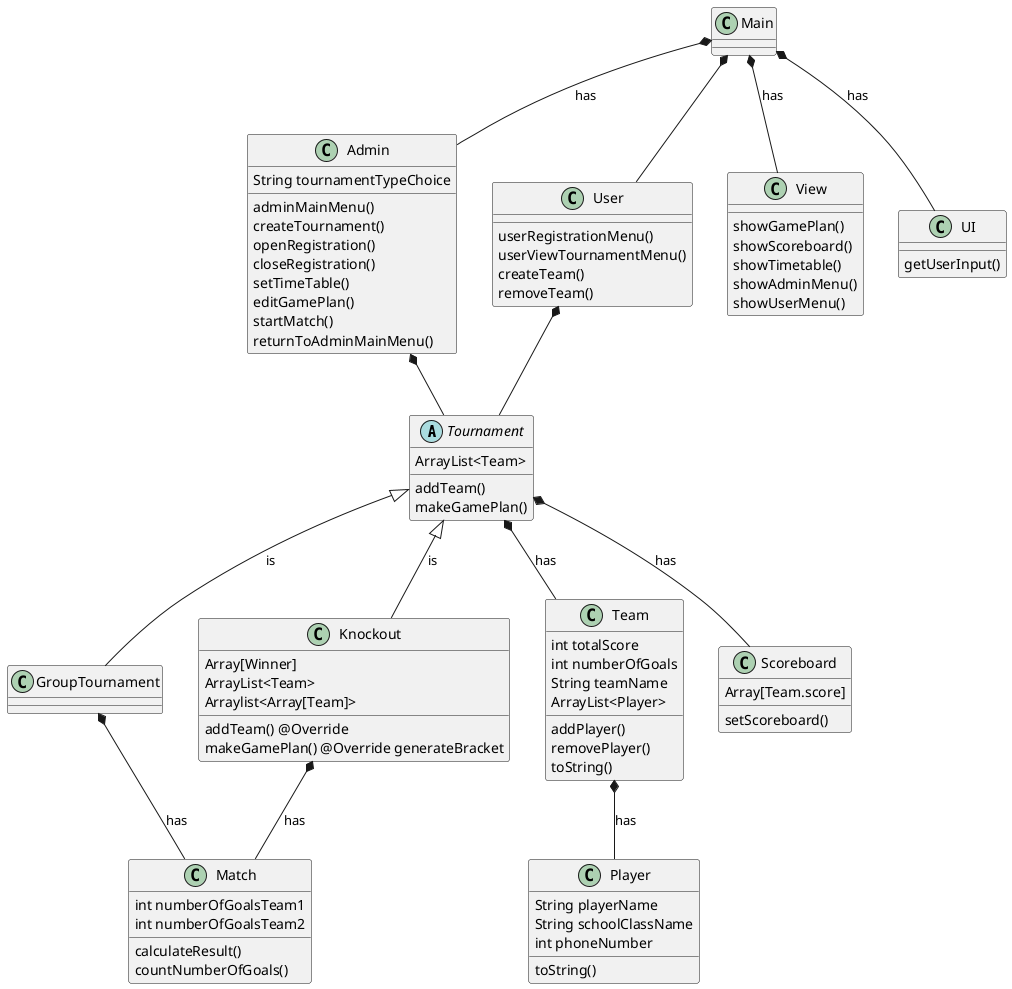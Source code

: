 @startuml
'https://plantuml.com/class-diagram

abstract Tournament

Main *-- Admin: has
Admin *-- Tournament
Main *-- User
Tournament <|-- GroupTournament: is
Tournament <|-- Knockout: is
GroupTournament *-- Match: has
Knockout *-- Match: has
Team *-- Player: has
Tournament *-- Team: has
Tournament *-- Scoreboard: has
Main *-- View: has
Main *-- UI: has
User *-- Tournament

Admin : adminMainMenu()
Admin : createTournament()
Admin : openRegistration()
Admin : closeRegistration()
Admin : setTimeTable()
Admin : editGamePlan()
Admin : startMatch()
Admin : returnToAdminMainMenu()
Admin : String tournamentTypeChoice

User : userRegistrationMenu()
User : userViewTournamentMenu()
User : createTeam()
User : removeTeam()

Match : calculateResult()
Match : countNumberOfGoals()
Match : int numberOfGoalsTeam1
Match : int numberOfGoalsTeam2

Team : int totalScore
Team : int numberOfGoals
Team : String teamName
Team : addPlayer()
Team : removePlayer()
Team : toString()
Team : ArrayList<Player>

Tournament : addTeam()
Tournament : ArrayList<Team>
Tournament : makeGamePlan()

Player : String playerName
Player : String schoolClassName
Player : int phoneNumber
Player : toString()

Scoreboard : Array[Team.score]
Scoreboard : setScoreboard()

View : showGamePlan()
View : showScoreboard()
View : showTimetable()
View : showAdminMenu()
View : showUserMenu()

UI : getUserInput()

Knockout : Array[Winner]
Knockout : ArrayList<Team>
Knockout : Arraylist<Array[Team]>
Knockout : addTeam() @Override
Knockout : makeGamePlan() @Override generateBracket
@enduml